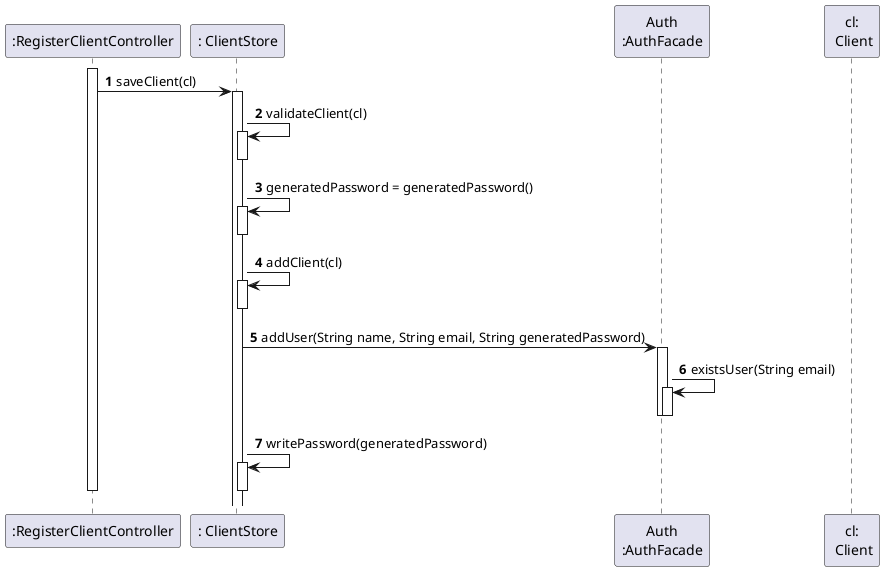 @startuml
'https://plantuml.com/sequence-diagram

autonumber

participant ":RegisterClientController" as CTRL
participant ": ClientStore" as CS
participant "Auth\n:AuthFacade" as SESSAO
participant "cl:\n Client" as CL


activate CTRL
CTRL -> CS : saveClient(cl)
activate CS

CS -> CS : validateClient(cl)
activate CS
deactivate CS

CS -> CS : generatedPassword = generatedPassword()
activate CS
deactivate CS


CS -> CS : addClient(cl)
activate CS
deactivate CS


CS -> SESSAO : addUser(String name, String email, String generatedPassword)

activate SESSAO

SESSAO -> SESSAO : existsUser(String email)
activate SESSAO
deactivate SESSAO
deactivate SESSAO

CS -> CS : writePassword(generatedPassword)
activate CS
deactivate CS
deactivate CTRL

@enduml